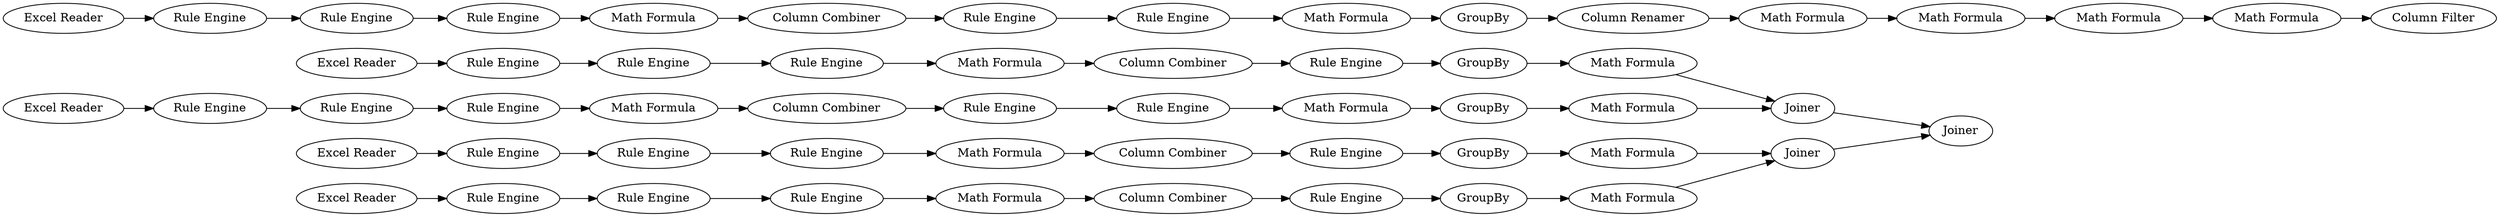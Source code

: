 digraph {
	42 -> 44
	8 -> 9
	13 -> 14
	39 -> 40
	59 -> 60
	2 -> 3
	40 -> 41
	29 -> 43
	63 -> 64
	4 -> 6
	6 -> 8
	52 -> 45
	22 -> 23
	12 -> 13
	36 -> 43
	31 -> 32
	55 -> 56
	54 -> 55
	56 -> 59
	25 -> 26
	1 -> 2
	10 -> 11
	37 -> 38
	28 -> 30
	48 -> 49
	33 -> 35
	30 -> 22
	15 -> 16
	14 -> 18
	18 -> 20
	47 -> 48
	24 -> 25
	64 -> 65
	19 -> 12
	23 -> 27
	60 -> 61
	49 -> 50
	61 -> 62
	11 -> 42
	38 -> 39
	43 -> 44
	32 -> 33
	20 -> 42
	50 -> 52
	3 -> 4
	34 -> 36
	17 -> 19
	35 -> 37
	41 -> 34
	62 -> 63
	26 -> 28
	9 -> 10
	16 -> 17
	27 -> 29
	45 -> 54
	27 [label=GroupBy]
	55 [label="Rule Engine"]
	9 [label="Rule Engine"]
	45 [label="Column Combiner"]
	52 [label="Math Formula"]
	18 [label=GroupBy]
	26 [label="Rule Engine"]
	8 [label="Column Combiner"]
	32 [label="Rule Engine"]
	17 [label="Rule Engine"]
	3 [label="Rule Engine"]
	19 [label="Rule Engine"]
	24 [label="Excel Reader"]
	64 [label="Math Formula"]
	49 [label="Rule Engine"]
	41 [label="Math Formula"]
	31 [label="Excel Reader"]
	56 [label="Math Formula"]
	6 [label="Math Formula"]
	15 [label="Excel Reader"]
	25 [label="Rule Engine"]
	54 [label="Rule Engine"]
	12 [label="Math Formula"]
	10 [label=GroupBy]
	59 [label=GroupBy]
	16 [label="Rule Engine"]
	48 [label="Rule Engine"]
	50 [label="Rule Engine"]
	1 [label="Excel Reader"]
	42 [label=Joiner]
	22 [label="Column Combiner"]
	28 [label="Rule Engine"]
	11 [label="Math Formula"]
	4 [label="Rule Engine"]
	23 [label="Rule Engine"]
	47 [label="Excel Reader"]
	61 [label="Math Formula"]
	63 [label="Math Formula"]
	14 [label="Rule Engine"]
	38 [label="Column Combiner"]
	60 [label="Column Renamer"]
	13 [label="Column Combiner"]
	20 [label="Math Formula"]
	43 [label=Joiner]
	35 [label="Rule Engine"]
	34 [label=GroupBy]
	29 [label="Math Formula"]
	44 [label=Joiner]
	62 [label="Math Formula"]
	36 [label="Math Formula"]
	65 [label="Column Filter"]
	40 [label="Rule Engine"]
	39 [label="Rule Engine"]
	33 [label="Rule Engine"]
	30 [label="Math Formula"]
	2 [label="Rule Engine"]
	37 [label="Math Formula"]
	rankdir=LR
}
